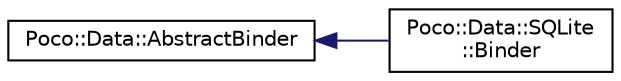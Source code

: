 digraph "Graphical Class Hierarchy"
{
 // LATEX_PDF_SIZE
  edge [fontname="Helvetica",fontsize="10",labelfontname="Helvetica",labelfontsize="10"];
  node [fontname="Helvetica",fontsize="10",shape=record];
  rankdir="LR";
  Node0 [label="Poco::Data::AbstractBinder",height=0.2,width=0.4,color="black", fillcolor="white", style="filled",URL="$classPoco_1_1Data_1_1AbstractBinder.html",tooltip="Interface for Binding data types to placeholders."];
  Node0 -> Node1 [dir="back",color="midnightblue",fontsize="10",style="solid",fontname="Helvetica"];
  Node1 [label="Poco::Data::SQLite\l::Binder",height=0.2,width=0.4,color="black", fillcolor="white", style="filled",URL="$classPoco_1_1Data_1_1SQLite_1_1Binder.html",tooltip="Binds placeholders in the sql query to the provided values. Performs data types mapping."];
}
